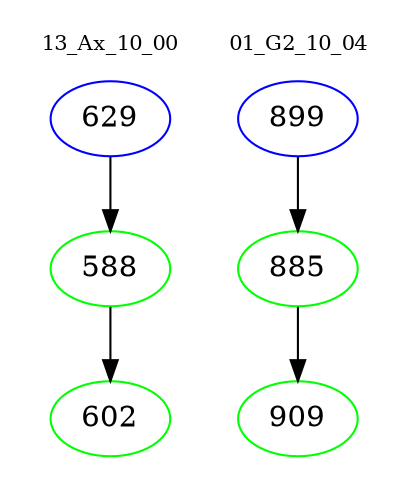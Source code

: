 digraph{
subgraph cluster_0 {
color = white
label = "13_Ax_10_00";
fontsize=10;
T0_629 [label="629", color="blue"]
T0_629 -> T0_588 [color="black"]
T0_588 [label="588", color="green"]
T0_588 -> T0_602 [color="black"]
T0_602 [label="602", color="green"]
}
subgraph cluster_1 {
color = white
label = "01_G2_10_04";
fontsize=10;
T1_899 [label="899", color="blue"]
T1_899 -> T1_885 [color="black"]
T1_885 [label="885", color="green"]
T1_885 -> T1_909 [color="black"]
T1_909 [label="909", color="green"]
}
}
